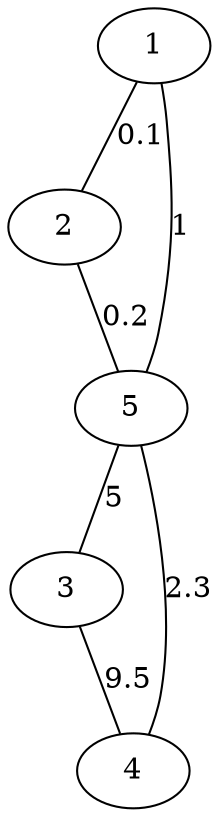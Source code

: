 
graph {
1 -- 2 [label=0.1]
2 -- 5 [label=0.2]
5 -- 3 [label=5]
3 -- 4 [label=9.5]
4 -- 5 [label=2.3]
1 -- 5 [label=1]
}